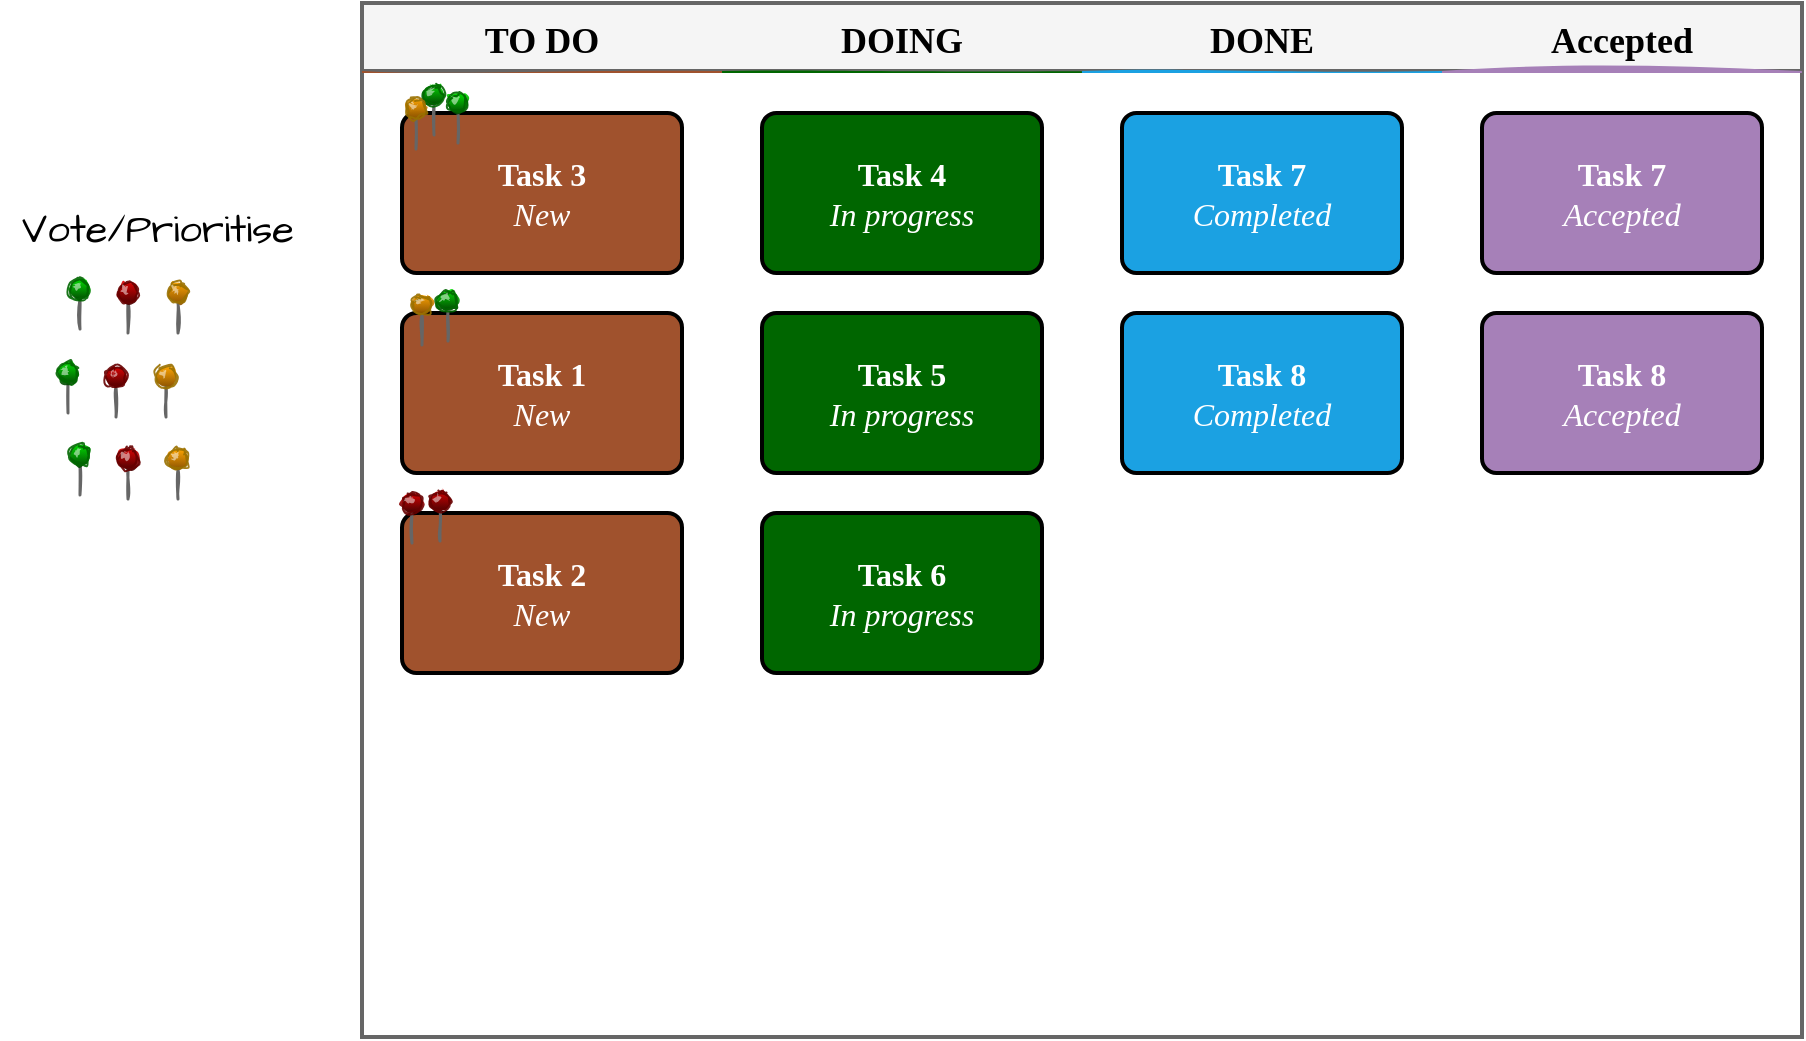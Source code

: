<mxfile version="16.5.1" type="device"><diagram id="jeQ5lAaBtjiTnJ-XE8xR" name="Page-1"><mxGraphModel dx="505" dy="2152" grid="1" gridSize="10" guides="1" tooltips="1" connect="1" arrows="1" fold="1" page="1" pageScale="1" pageWidth="827" pageHeight="1169" math="0" shadow="0"><root><mxCell id="0"/><mxCell id="1" parent="0"/><mxCell id="F8GsUKsogf_ppXB28CHa-1" value="" style="swimlane;fontStyle=2;childLayout=stackLayout;horizontal=1;startSize=34;horizontalStack=1;resizeParent=1;resizeParentMax=0;resizeLast=0;collapsible=0;marginBottom=0;swimlaneFillColor=none;fontFamily=Permanent Marker;fontSize=19;points=[];verticalAlign=top;stackBorder=0;resizable=1;strokeWidth=2;sketch=0;disableMultiStroke=1;fillColor=#f5f5f5;strokeColor=#666666;fontColor=#333333;" parent="1" vertex="1"><mxGeometry x="1301" y="-247.5" width="720" height="517" as="geometry"/></mxCell><object label="TO DO" status="New" id="F8GsUKsogf_ppXB28CHa-2"><mxCell style="swimlane;strokeWidth=2;fontFamily=Permanent Marker;html=0;startSize=1;verticalAlign=bottom;spacingBottom=5;points=[];childLayout=stackLayout;stackBorder=20;stackSpacing=20;resizeLast=0;resizeParent=1;horizontalStack=0;collapsible=0;sketch=1;strokeColor=none;fillStyle=solid;fillColor=#A0522D;fontSize=18;" parent="F8GsUKsogf_ppXB28CHa-1" vertex="1"><mxGeometry y="34" width="180" height="483" as="geometry"/></mxCell></object><object label="Task 3&lt;br style=&quot;font-size: 16px;&quot;&gt;&lt;span style=&quot;font-weight: normal; font-size: 16px;&quot;&gt;&lt;i style=&quot;font-size: 16px;&quot;&gt;&lt;font style=&quot;font-size: 16px;&quot;&gt;%status%&lt;/font&gt;&lt;/i&gt;&lt;/span&gt;" placeholders="1" id="F8GsUKsogf_ppXB28CHa-3"><mxCell style="whiteSpace=wrap;html=1;strokeWidth=2;fillColor=swimlane;fontStyle=1;spacingTop=0;rounded=1;arcSize=9;points=[];sketch=0;fontFamily=Verdana;hachureGap=8;fillWeight=1;fontSize=16;fontColor=#FFFFFF;" parent="F8GsUKsogf_ppXB28CHa-2" vertex="1"><mxGeometry x="20" y="21" width="140" height="80" as="geometry"/></mxCell></object><object label="Task 1&lt;br style=&quot;font-size: 16px;&quot;&gt;&lt;span style=&quot;font-weight: normal; font-size: 16px;&quot;&gt;&lt;i style=&quot;font-size: 16px;&quot;&gt;&lt;font style=&quot;font-size: 16px;&quot;&gt;%status%&lt;/font&gt;&lt;/i&gt;&lt;/span&gt;" placeholders="1" id="F8GsUKsogf_ppXB28CHa-4"><mxCell style="whiteSpace=wrap;html=1;strokeWidth=2;fillColor=swimlane;fontStyle=1;spacingTop=0;rounded=1;arcSize=9;points=[];sketch=0;fontFamily=Verdana;hachureGap=8;fillWeight=1;fontSize=16;fontColor=#FFFFFF;" parent="F8GsUKsogf_ppXB28CHa-2" vertex="1"><mxGeometry x="20" y="121" width="140" height="80" as="geometry"/></mxCell></object><object label="Task 2&lt;br style=&quot;font-size: 16px;&quot;&gt;&lt;span style=&quot;font-weight: normal; font-size: 16px;&quot;&gt;&lt;i style=&quot;font-size: 16px;&quot;&gt;&lt;font style=&quot;font-size: 16px;&quot;&gt;%status%&lt;/font&gt;&lt;/i&gt;&lt;/span&gt;" placeholders="1" id="F8GsUKsogf_ppXB28CHa-5"><mxCell style="whiteSpace=wrap;html=1;strokeWidth=2;fillColor=swimlane;fontStyle=1;spacingTop=0;rounded=1;arcSize=9;points=[];sketch=0;fontFamily=Verdana;hachureGap=8;fillWeight=1;fontSize=16;fontColor=#FFFFFF;" parent="F8GsUKsogf_ppXB28CHa-2" vertex="1"><mxGeometry x="20" y="221" width="140" height="80" as="geometry"/></mxCell></object><object label="DOING" status="In progress" id="F8GsUKsogf_ppXB28CHa-6"><mxCell style="swimlane;strokeWidth=2;fontFamily=Permanent Marker;html=0;startSize=1;verticalAlign=bottom;spacingBottom=5;points=[];childLayout=stackLayout;stackBorder=20;stackSpacing=20;resizeLast=0;resizeParent=1;horizontalStack=0;collapsible=0;sketch=1;strokeColor=none;fillStyle=solid;fillColor=#006600;fontSize=18;" parent="F8GsUKsogf_ppXB28CHa-1" vertex="1"><mxGeometry x="180" y="34" width="180" height="483" as="geometry"/></mxCell></object><object label="Task 4&lt;br style=&quot;font-size: 16px;&quot;&gt;&lt;span style=&quot;font-weight: normal; font-size: 16px;&quot;&gt;&lt;i style=&quot;font-size: 16px;&quot;&gt;&lt;font style=&quot;font-size: 16px;&quot;&gt;%status%&lt;/font&gt;&lt;/i&gt;&lt;/span&gt;" placeholders="1" id="F8GsUKsogf_ppXB28CHa-7"><mxCell style="whiteSpace=wrap;html=1;strokeWidth=2;fillColor=swimlane;fontStyle=1;spacingTop=0;rounded=1;arcSize=9;points=[];sketch=0;fontFamily=Verdana;hachureGap=8;fillWeight=1;fontSize=16;fontColor=#FFFFFF;" parent="F8GsUKsogf_ppXB28CHa-6" vertex="1"><mxGeometry x="20" y="21" width="140" height="80" as="geometry"/></mxCell></object><object label="Task 5&lt;br style=&quot;font-size: 16px;&quot;&gt;&lt;span style=&quot;font-weight: normal; font-size: 16px;&quot;&gt;&lt;i style=&quot;font-size: 16px;&quot;&gt;&lt;font style=&quot;font-size: 16px;&quot;&gt;%status%&lt;/font&gt;&lt;/i&gt;&lt;/span&gt;" placeholders="1" id="F8GsUKsogf_ppXB28CHa-8"><mxCell style="whiteSpace=wrap;html=1;strokeWidth=2;fillColor=swimlane;fontStyle=1;spacingTop=0;rounded=1;arcSize=9;points=[];sketch=0;fontFamily=Verdana;hachureGap=8;fillWeight=1;fontSize=16;fontColor=#FFFFFF;" parent="F8GsUKsogf_ppXB28CHa-6" vertex="1"><mxGeometry x="20" y="121" width="140" height="80" as="geometry"/></mxCell></object><object label="Task 6&lt;br style=&quot;font-size: 16px;&quot;&gt;&lt;span style=&quot;font-weight: normal; font-size: 16px;&quot;&gt;&lt;i style=&quot;font-size: 16px;&quot;&gt;&lt;font style=&quot;font-size: 16px;&quot;&gt;%status%&lt;/font&gt;&lt;/i&gt;&lt;/span&gt;" placeholders="1" id="F8GsUKsogf_ppXB28CHa-9"><mxCell style="whiteSpace=wrap;html=1;strokeWidth=2;fillColor=swimlane;fontStyle=1;spacingTop=0;rounded=1;arcSize=9;points=[];sketch=0;fontFamily=Verdana;hachureGap=8;fillWeight=1;fontSize=16;fontColor=#FFFFFF;" parent="F8GsUKsogf_ppXB28CHa-6" vertex="1"><mxGeometry x="20" y="221" width="140" height="80" as="geometry"/></mxCell></object><object label="DONE" status="Completed" id="F8GsUKsogf_ppXB28CHa-10"><mxCell style="swimlane;strokeWidth=2;fontFamily=Permanent Marker;html=0;startSize=1;verticalAlign=bottom;spacingBottom=5;points=[];childLayout=stackLayout;stackBorder=20;stackSpacing=20;resizeLast=0;resizeParent=1;horizontalStack=0;collapsible=0;sketch=1;strokeColor=none;fillStyle=solid;fillColor=#1BA1E2;fontSize=18;" parent="F8GsUKsogf_ppXB28CHa-1" vertex="1"><mxGeometry x="360" y="34" width="180" height="483" as="geometry"/></mxCell></object><object label="Task 7&lt;br style=&quot;font-size: 16px;&quot;&gt;&lt;span style=&quot;font-weight: normal; font-size: 16px;&quot;&gt;&lt;i style=&quot;font-size: 16px;&quot;&gt;&lt;font style=&quot;font-size: 16px;&quot;&gt;%status%&lt;/font&gt;&lt;/i&gt;&lt;/span&gt;" placeholders="1" id="F8GsUKsogf_ppXB28CHa-11"><mxCell style="whiteSpace=wrap;html=1;strokeWidth=2;fillColor=swimlane;fontStyle=1;spacingTop=0;rounded=1;arcSize=9;points=[];sketch=0;fontFamily=Verdana;hachureGap=8;fillWeight=1;fontSize=16;fontColor=#FFFFFF;" parent="F8GsUKsogf_ppXB28CHa-10" vertex="1"><mxGeometry x="20" y="21" width="140" height="80" as="geometry"/></mxCell></object><object label="Task 8&lt;br style=&quot;font-size: 16px;&quot;&gt;&lt;span style=&quot;font-weight: normal; font-size: 16px;&quot;&gt;&lt;i style=&quot;font-size: 16px;&quot;&gt;&lt;font style=&quot;font-size: 16px;&quot;&gt;%status%&lt;/font&gt;&lt;/i&gt;&lt;/span&gt;" placeholders="1" id="F8GsUKsogf_ppXB28CHa-12"><mxCell style="whiteSpace=wrap;html=1;strokeWidth=2;fillColor=swimlane;fontStyle=1;spacingTop=0;rounded=1;arcSize=9;points=[];sketch=0;fontFamily=Verdana;hachureGap=8;fillWeight=1;fontSize=16;fontColor=#FFFFFF;" parent="F8GsUKsogf_ppXB28CHa-10" vertex="1"><mxGeometry x="20" y="121" width="140" height="80" as="geometry"/></mxCell></object><object label="Accepted" status="Accepted" id="F8GsUKsogf_ppXB28CHa-13"><mxCell style="swimlane;strokeWidth=2;fontFamily=Permanent Marker;html=0;startSize=1;verticalAlign=bottom;spacingBottom=5;points=[];childLayout=stackLayout;stackBorder=20;stackSpacing=20;resizeLast=0;resizeParent=1;horizontalStack=0;collapsible=0;sketch=1;strokeColor=none;fillStyle=solid;fontSize=18;fillColor=#A680B8;" parent="F8GsUKsogf_ppXB28CHa-1" vertex="1"><mxGeometry x="540" y="34" width="180" height="483" as="geometry"/></mxCell></object><object label="Task 7&lt;br style=&quot;font-size: 16px;&quot;&gt;&lt;span style=&quot;font-weight: normal; font-size: 16px;&quot;&gt;&lt;i style=&quot;font-size: 16px;&quot;&gt;&lt;font style=&quot;font-size: 16px;&quot;&gt;%status%&lt;/font&gt;&lt;/i&gt;&lt;/span&gt;" placeholders="1" id="F8GsUKsogf_ppXB28CHa-14"><mxCell style="whiteSpace=wrap;html=1;strokeWidth=2;fillColor=swimlane;fontStyle=1;spacingTop=0;rounded=1;arcSize=9;points=[];sketch=0;fontFamily=Verdana;hachureGap=8;fillWeight=1;fontSize=16;fontColor=#FFFFFF;" parent="F8GsUKsogf_ppXB28CHa-13" vertex="1"><mxGeometry x="20" y="21" width="140" height="80" as="geometry"/></mxCell></object><object label="Task 8&lt;br style=&quot;font-size: 16px;&quot;&gt;&lt;span style=&quot;font-weight: normal; font-size: 16px;&quot;&gt;&lt;i style=&quot;font-size: 16px;&quot;&gt;&lt;font style=&quot;font-size: 16px;&quot;&gt;%status%&lt;/font&gt;&lt;/i&gt;&lt;/span&gt;" placeholders="1" id="F8GsUKsogf_ppXB28CHa-15"><mxCell style="whiteSpace=wrap;html=1;strokeWidth=2;fillColor=swimlane;fontStyle=1;spacingTop=0;rounded=1;arcSize=9;points=[];sketch=0;fontFamily=Verdana;hachureGap=8;fillWeight=1;fontSize=16;fontColor=#FFFFFF;" parent="F8GsUKsogf_ppXB28CHa-13" vertex="1"><mxGeometry x="20" y="121" width="140" height="80" as="geometry"/></mxCell></object><mxCell id="F8GsUKsogf_ppXB28CHa-16" value="" style="verticalLabelPosition=top;html=1;shadow=0;dashed=0;verticalAlign=bottom;strokeWidth=1;shape=mxgraph.ios.iPin;fillColor2=#00dd00;fillColor3=#004400;strokeColor=#006600;sketch=1;hachureGap=4;pointerEvents=0;fontFamily=Architects Daughter;fontSource=https%3A%2F%2Ffonts.googleapis.com%2Fcss%3Ffamily%3DArchitects%2BDaughter;fontSize=20;" parent="1" vertex="1"><mxGeometry x="1155" y="-109.5" width="10" height="25" as="geometry"/></mxCell><mxCell id="F8GsUKsogf_ppXB28CHa-17" value="" style="verticalLabelPosition=top;html=1;shadow=0;dashed=0;verticalAlign=bottom;strokeWidth=1;shape=mxgraph.ios.iPin;fillColor2=#dd0000;fillColor3=#440000;strokeColor=#660000;sketch=1;hachureGap=4;pointerEvents=0;fontFamily=Architects Daughter;fontSource=https%3A%2F%2Ffonts.googleapis.com%2Fcss%3Ffamily%3DArchitects%2BDaughter;fontSize=20;" parent="1" vertex="1"><mxGeometry x="1179" y="-107.5" width="10" height="25" as="geometry"/></mxCell><mxCell id="F8GsUKsogf_ppXB28CHa-18" value="" style="verticalLabelPosition=top;html=1;shadow=0;dashed=0;verticalAlign=bottom;strokeWidth=1;shape=mxgraph.ios.iPin;fillColor2=#ffa500;fillColor3=#885000;strokeColor=#997000;sketch=1;hachureGap=4;pointerEvents=0;fontFamily=Architects Daughter;fontSource=https%3A%2F%2Ffonts.googleapis.com%2Fcss%3Ffamily%3DArchitects%2BDaughter;fontSize=20;" parent="1" vertex="1"><mxGeometry x="1204" y="-107.5" width="10" height="25" as="geometry"/></mxCell><mxCell id="F8GsUKsogf_ppXB28CHa-19" value="" style="verticalLabelPosition=top;html=1;shadow=0;dashed=0;verticalAlign=bottom;strokeWidth=1;shape=mxgraph.ios.iPin;fillColor2=#00dd00;fillColor3=#004400;strokeColor=#006600;sketch=1;hachureGap=4;pointerEvents=0;fontFamily=Architects Daughter;fontSource=https%3A%2F%2Ffonts.googleapis.com%2Fcss%3Ffamily%3DArchitects%2BDaughter;fontSize=20;" parent="1" vertex="1"><mxGeometry x="1149" y="-67.5" width="10" height="25" as="geometry"/></mxCell><mxCell id="F8GsUKsogf_ppXB28CHa-20" value="" style="verticalLabelPosition=top;html=1;shadow=0;dashed=0;verticalAlign=bottom;strokeWidth=1;shape=mxgraph.ios.iPin;fillColor2=#dd0000;fillColor3=#440000;strokeColor=#660000;sketch=1;hachureGap=4;pointerEvents=0;fontFamily=Architects Daughter;fontSource=https%3A%2F%2Ffonts.googleapis.com%2Fcss%3Ffamily%3DArchitects%2BDaughter;fontSize=20;" parent="1" vertex="1"><mxGeometry x="1173" y="-65.5" width="10" height="25" as="geometry"/></mxCell><mxCell id="F8GsUKsogf_ppXB28CHa-21" value="" style="verticalLabelPosition=top;html=1;shadow=0;dashed=0;verticalAlign=bottom;strokeWidth=1;shape=mxgraph.ios.iPin;fillColor2=#ffa500;fillColor3=#885000;strokeColor=#997000;sketch=1;hachureGap=4;pointerEvents=0;fontFamily=Architects Daughter;fontSource=https%3A%2F%2Ffonts.googleapis.com%2Fcss%3Ffamily%3DArchitects%2BDaughter;fontSize=20;" parent="1" vertex="1"><mxGeometry x="1198" y="-65.5" width="10" height="25" as="geometry"/></mxCell><mxCell id="F8GsUKsogf_ppXB28CHa-22" value="" style="verticalLabelPosition=top;html=1;shadow=0;dashed=0;verticalAlign=bottom;strokeWidth=1;shape=mxgraph.ios.iPin;fillColor2=#00dd00;fillColor3=#004400;strokeColor=#006600;sketch=1;hachureGap=4;pointerEvents=0;fontFamily=Architects Daughter;fontSource=https%3A%2F%2Ffonts.googleapis.com%2Fcss%3Ffamily%3DArchitects%2BDaughter;fontSize=20;" parent="1" vertex="1"><mxGeometry x="1155" y="-26.5" width="10" height="25" as="geometry"/></mxCell><mxCell id="F8GsUKsogf_ppXB28CHa-23" value="" style="verticalLabelPosition=top;html=1;shadow=0;dashed=0;verticalAlign=bottom;strokeWidth=1;shape=mxgraph.ios.iPin;fillColor2=#dd0000;fillColor3=#440000;strokeColor=#660000;sketch=1;hachureGap=4;pointerEvents=0;fontFamily=Architects Daughter;fontSource=https%3A%2F%2Ffonts.googleapis.com%2Fcss%3Ffamily%3DArchitects%2BDaughter;fontSize=20;" parent="1" vertex="1"><mxGeometry x="1179" y="-24.5" width="10" height="25" as="geometry"/></mxCell><mxCell id="F8GsUKsogf_ppXB28CHa-24" value="" style="verticalLabelPosition=top;html=1;shadow=0;dashed=0;verticalAlign=bottom;strokeWidth=1;shape=mxgraph.ios.iPin;fillColor2=#ffa500;fillColor3=#885000;strokeColor=#997000;sketch=1;hachureGap=4;pointerEvents=0;fontFamily=Architects Daughter;fontSource=https%3A%2F%2Ffonts.googleapis.com%2Fcss%3Ffamily%3DArchitects%2BDaughter;fontSize=20;" parent="1" vertex="1"><mxGeometry x="1204" y="-24.5" width="10" height="25" as="geometry"/></mxCell><mxCell id="F8GsUKsogf_ppXB28CHa-25" value="" style="verticalLabelPosition=top;html=1;shadow=0;dashed=0;verticalAlign=bottom;strokeWidth=1;shape=mxgraph.ios.iPin;fillColor2=#00dd00;fillColor3=#004400;strokeColor=#006600;sketch=1;hachureGap=4;pointerEvents=0;fontFamily=Architects Daughter;fontSource=https%3A%2F%2Ffonts.googleapis.com%2Fcss%3Ffamily%3DArchitects%2BDaughter;fontSize=20;" parent="1" vertex="1"><mxGeometry x="1344" y="-202.5" width="10" height="25" as="geometry"/></mxCell><mxCell id="F8GsUKsogf_ppXB28CHa-26" value="" style="verticalLabelPosition=top;html=1;shadow=0;dashed=0;verticalAlign=bottom;strokeWidth=1;shape=mxgraph.ios.iPin;fillColor2=#dd0000;fillColor3=#440000;strokeColor=#660000;sketch=1;hachureGap=4;pointerEvents=0;fontFamily=Architects Daughter;fontSource=https%3A%2F%2Ffonts.googleapis.com%2Fcss%3Ffamily%3DArchitects%2BDaughter;fontSize=20;" parent="1" vertex="1"><mxGeometry x="1321" y="-2.5" width="10" height="25" as="geometry"/></mxCell><mxCell id="F8GsUKsogf_ppXB28CHa-27" value="" style="verticalLabelPosition=top;html=1;shadow=0;dashed=0;verticalAlign=bottom;strokeWidth=1;shape=mxgraph.ios.iPin;fillColor2=#ffa500;fillColor3=#885000;strokeColor=#997000;sketch=1;hachureGap=4;pointerEvents=0;fontFamily=Architects Daughter;fontSource=https%3A%2F%2Ffonts.googleapis.com%2Fcss%3Ffamily%3DArchitects%2BDaughter;fontSize=20;" parent="1" vertex="1"><mxGeometry x="1326" y="-101.5" width="10" height="25" as="geometry"/></mxCell><mxCell id="F8GsUKsogf_ppXB28CHa-28" value="Vote/Prioritise" style="text;html=1;strokeColor=none;fillColor=none;align=center;verticalAlign=middle;whiteSpace=wrap;rounded=0;sketch=1;hachureGap=4;pointerEvents=0;fontFamily=Architects Daughter;fontSource=https%3A%2F%2Ffonts.googleapis.com%2Fcss%3Ffamily%3DArchitects%2BDaughter;fontSize=20;" parent="1" vertex="1"><mxGeometry x="1120" y="-145.5" width="158" height="20" as="geometry"/></mxCell><mxCell id="F8GsUKsogf_ppXB28CHa-29" value="" style="verticalLabelPosition=top;html=1;shadow=0;dashed=0;verticalAlign=bottom;strokeWidth=1;shape=mxgraph.ios.iPin;fillColor2=#00dd00;fillColor3=#004400;strokeColor=#006600;sketch=1;hachureGap=4;pointerEvents=0;fontFamily=Architects Daughter;fontSource=https%3A%2F%2Ffonts.googleapis.com%2Fcss%3Ffamily%3DArchitects%2BDaughter;fontSize=20;" parent="1" vertex="1"><mxGeometry x="1332" y="-206.5" width="10" height="25" as="geometry"/></mxCell><mxCell id="F8GsUKsogf_ppXB28CHa-30" value="" style="verticalLabelPosition=top;html=1;shadow=0;dashed=0;verticalAlign=bottom;strokeWidth=1;shape=mxgraph.ios.iPin;fillColor2=#00dd00;fillColor3=#004400;strokeColor=#006600;sketch=1;hachureGap=4;pointerEvents=0;fontFamily=Architects Daughter;fontSource=https%3A%2F%2Ffonts.googleapis.com%2Fcss%3Ffamily%3DArchitects%2BDaughter;fontSize=20;" parent="1" vertex="1"><mxGeometry x="1339" y="-103.5" width="10" height="25" as="geometry"/></mxCell><mxCell id="F8GsUKsogf_ppXB28CHa-31" value="" style="verticalLabelPosition=top;html=1;shadow=0;dashed=0;verticalAlign=bottom;strokeWidth=1;shape=mxgraph.ios.iPin;fillColor2=#dd0000;fillColor3=#440000;strokeColor=#660000;sketch=1;hachureGap=4;pointerEvents=0;fontFamily=Architects Daughter;fontSource=https%3A%2F%2Ffonts.googleapis.com%2Fcss%3Ffamily%3DArchitects%2BDaughter;fontSize=20;" parent="1" vertex="1"><mxGeometry x="1335" y="-3.5" width="10" height="25" as="geometry"/></mxCell><mxCell id="F8GsUKsogf_ppXB28CHa-32" value="" style="verticalLabelPosition=top;html=1;shadow=0;dashed=0;verticalAlign=bottom;strokeWidth=1;shape=mxgraph.ios.iPin;fillColor2=#ffa500;fillColor3=#885000;strokeColor=#997000;sketch=1;hachureGap=4;pointerEvents=0;fontFamily=Architects Daughter;fontSource=https%3A%2F%2Ffonts.googleapis.com%2Fcss%3Ffamily%3DArchitects%2BDaughter;fontSize=20;" parent="1" vertex="1"><mxGeometry x="1323" y="-199.5" width="10" height="25" as="geometry"/></mxCell></root></mxGraphModel></diagram></mxfile>